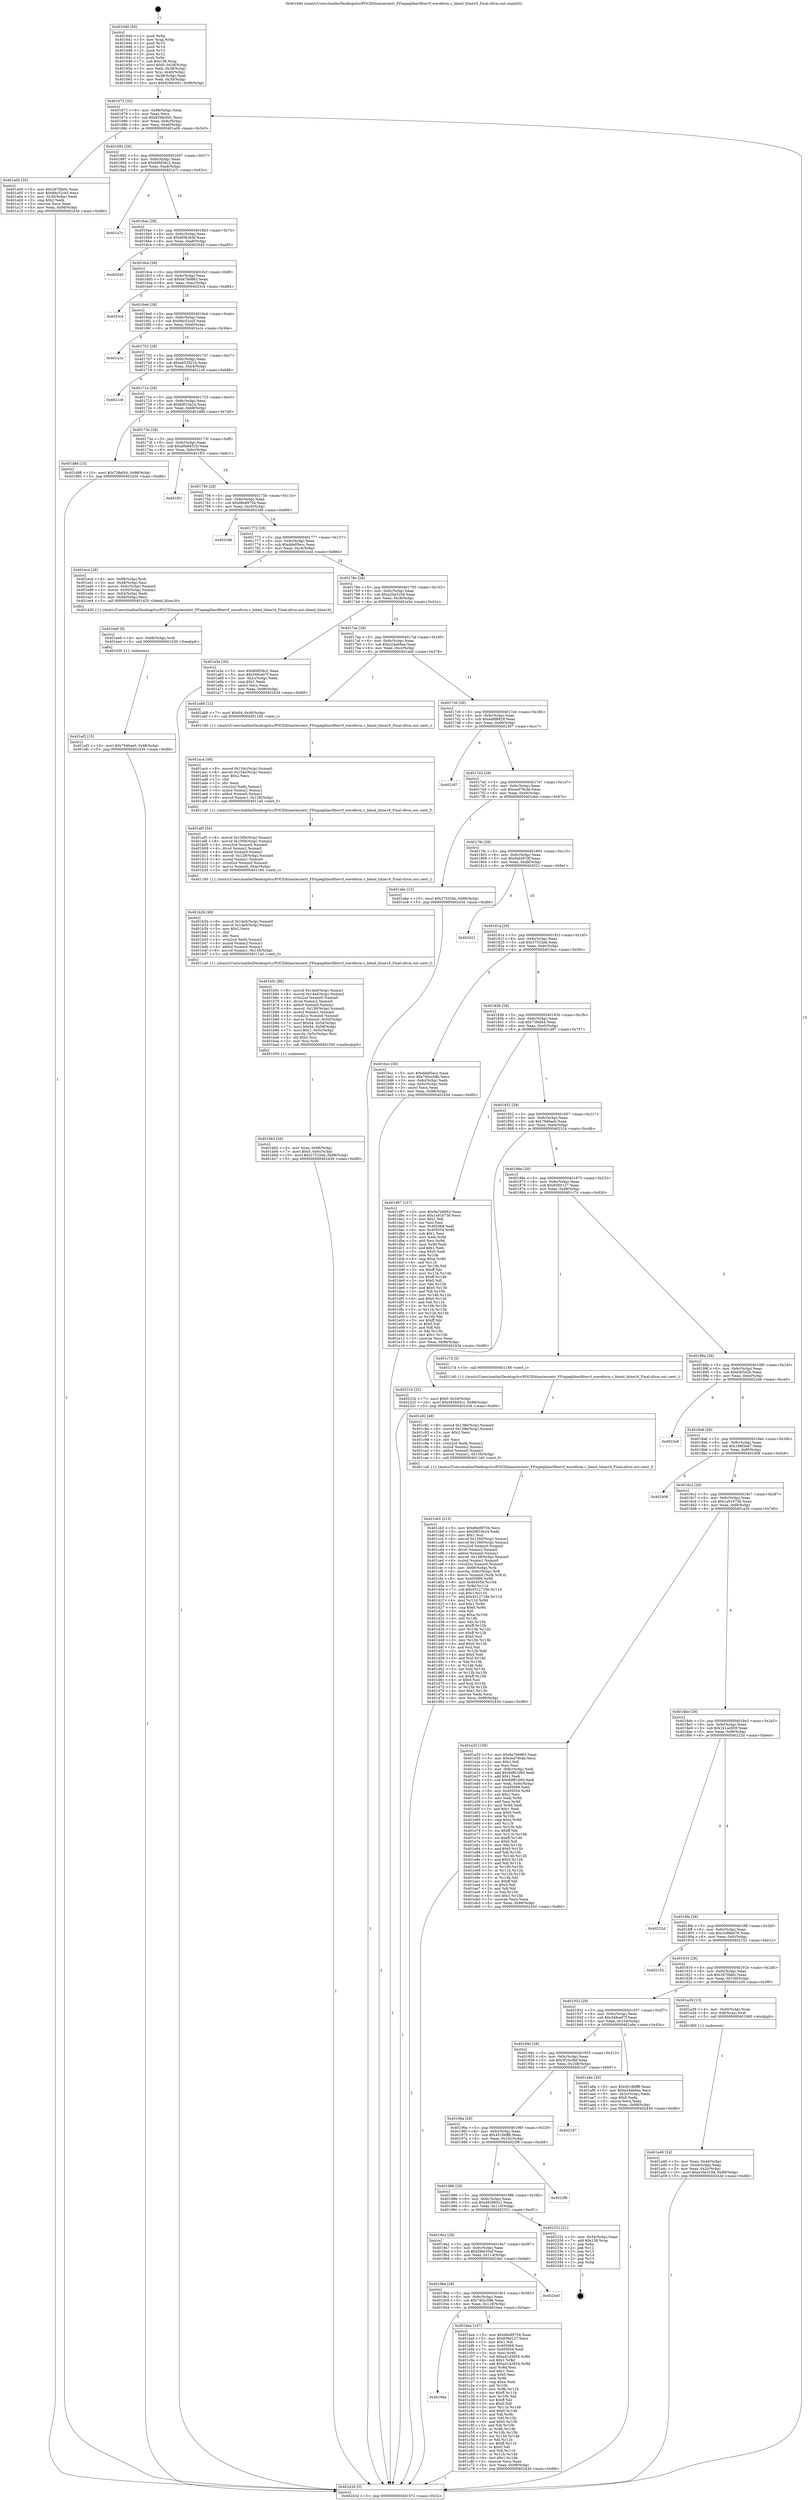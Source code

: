 digraph "0x401640" {
  label = "0x401640 (/mnt/c/Users/mathe/Desktop/tcc/POCII/binaries/extr_FFmpeglibavfiltervf_waveform.c_blend_hline16_Final-ollvm.out::main(0))"
  labelloc = "t"
  node[shape=record]

  Entry [label="",width=0.3,height=0.3,shape=circle,fillcolor=black,style=filled]
  "0x401672" [label="{
     0x401672 [32]\l
     | [instrs]\l
     &nbsp;&nbsp;0x401672 \<+6\>: mov -0x98(%rbp),%eax\l
     &nbsp;&nbsp;0x401678 \<+2\>: mov %eax,%ecx\l
     &nbsp;&nbsp;0x40167a \<+6\>: sub $0x829dc0d1,%ecx\l
     &nbsp;&nbsp;0x401680 \<+6\>: mov %eax,-0x9c(%rbp)\l
     &nbsp;&nbsp;0x401686 \<+6\>: mov %ecx,-0xa0(%rbp)\l
     &nbsp;&nbsp;0x40168c \<+6\>: je 0000000000401a00 \<main+0x3c0\>\l
  }"]
  "0x401a00" [label="{
     0x401a00 [30]\l
     | [instrs]\l
     &nbsp;&nbsp;0x401a00 \<+5\>: mov $0x2670fa0c,%eax\l
     &nbsp;&nbsp;0x401a05 \<+5\>: mov $0x9dc52ce5,%ecx\l
     &nbsp;&nbsp;0x401a0a \<+3\>: mov -0x30(%rbp),%edx\l
     &nbsp;&nbsp;0x401a0d \<+3\>: cmp $0x2,%edx\l
     &nbsp;&nbsp;0x401a10 \<+3\>: cmovne %ecx,%eax\l
     &nbsp;&nbsp;0x401a13 \<+6\>: mov %eax,-0x98(%rbp)\l
     &nbsp;&nbsp;0x401a19 \<+5\>: jmp 000000000040243d \<main+0xdfd\>\l
  }"]
  "0x401692" [label="{
     0x401692 [28]\l
     | [instrs]\l
     &nbsp;&nbsp;0x401692 \<+5\>: jmp 0000000000401697 \<main+0x57\>\l
     &nbsp;&nbsp;0x401697 \<+6\>: mov -0x9c(%rbp),%eax\l
     &nbsp;&nbsp;0x40169d \<+5\>: sub $0x906f26c2,%eax\l
     &nbsp;&nbsp;0x4016a2 \<+6\>: mov %eax,-0xa4(%rbp)\l
     &nbsp;&nbsp;0x4016a8 \<+6\>: je 0000000000401a7c \<main+0x43c\>\l
  }"]
  "0x40243d" [label="{
     0x40243d [5]\l
     | [instrs]\l
     &nbsp;&nbsp;0x40243d \<+5\>: jmp 0000000000401672 \<main+0x32\>\l
  }"]
  "0x401640" [label="{
     0x401640 [50]\l
     | [instrs]\l
     &nbsp;&nbsp;0x401640 \<+1\>: push %rbp\l
     &nbsp;&nbsp;0x401641 \<+3\>: mov %rsp,%rbp\l
     &nbsp;&nbsp;0x401644 \<+2\>: push %r15\l
     &nbsp;&nbsp;0x401646 \<+2\>: push %r14\l
     &nbsp;&nbsp;0x401648 \<+2\>: push %r13\l
     &nbsp;&nbsp;0x40164a \<+2\>: push %r12\l
     &nbsp;&nbsp;0x40164c \<+1\>: push %rbx\l
     &nbsp;&nbsp;0x40164d \<+7\>: sub $0x138,%rsp\l
     &nbsp;&nbsp;0x401654 \<+7\>: movl $0x0,-0x34(%rbp)\l
     &nbsp;&nbsp;0x40165b \<+3\>: mov %edi,-0x38(%rbp)\l
     &nbsp;&nbsp;0x40165e \<+4\>: mov %rsi,-0x40(%rbp)\l
     &nbsp;&nbsp;0x401662 \<+3\>: mov -0x38(%rbp),%edi\l
     &nbsp;&nbsp;0x401665 \<+3\>: mov %edi,-0x30(%rbp)\l
     &nbsp;&nbsp;0x401668 \<+10\>: movl $0x829dc0d1,-0x98(%rbp)\l
  }"]
  Exit [label="",width=0.3,height=0.3,shape=circle,fillcolor=black,style=filled,peripheries=2]
  "0x401a7c" [label="{
     0x401a7c\l
  }", style=dashed]
  "0x4016ae" [label="{
     0x4016ae [28]\l
     | [instrs]\l
     &nbsp;&nbsp;0x4016ae \<+5\>: jmp 00000000004016b3 \<main+0x73\>\l
     &nbsp;&nbsp;0x4016b3 \<+6\>: mov -0x9c(%rbp),%eax\l
     &nbsp;&nbsp;0x4016b9 \<+5\>: sub $0x95fb3b4f,%eax\l
     &nbsp;&nbsp;0x4016be \<+6\>: mov %eax,-0xa8(%rbp)\l
     &nbsp;&nbsp;0x4016c4 \<+6\>: je 0000000000402045 \<main+0xa05\>\l
  }"]
  "0x401ef2" [label="{
     0x401ef2 [15]\l
     | [instrs]\l
     &nbsp;&nbsp;0x401ef2 \<+10\>: movl $0x7946ae0,-0x98(%rbp)\l
     &nbsp;&nbsp;0x401efc \<+5\>: jmp 000000000040243d \<main+0xdfd\>\l
  }"]
  "0x402045" [label="{
     0x402045\l
  }", style=dashed]
  "0x4016ca" [label="{
     0x4016ca [28]\l
     | [instrs]\l
     &nbsp;&nbsp;0x4016ca \<+5\>: jmp 00000000004016cf \<main+0x8f\>\l
     &nbsp;&nbsp;0x4016cf \<+6\>: mov -0x9c(%rbp),%eax\l
     &nbsp;&nbsp;0x4016d5 \<+5\>: sub $0x9a7b6863,%eax\l
     &nbsp;&nbsp;0x4016da \<+6\>: mov %eax,-0xac(%rbp)\l
     &nbsp;&nbsp;0x4016e0 \<+6\>: je 00000000004023c4 \<main+0xd84\>\l
  }"]
  "0x401ee9" [label="{
     0x401ee9 [9]\l
     | [instrs]\l
     &nbsp;&nbsp;0x401ee9 \<+4\>: mov -0x68(%rbp),%rdi\l
     &nbsp;&nbsp;0x401eed \<+5\>: call 0000000000401030 \<free@plt\>\l
     | [calls]\l
     &nbsp;&nbsp;0x401030 \{1\} (unknown)\l
  }"]
  "0x4023c4" [label="{
     0x4023c4\l
  }", style=dashed]
  "0x4016e6" [label="{
     0x4016e6 [28]\l
     | [instrs]\l
     &nbsp;&nbsp;0x4016e6 \<+5\>: jmp 00000000004016eb \<main+0xab\>\l
     &nbsp;&nbsp;0x4016eb \<+6\>: mov -0x9c(%rbp),%eax\l
     &nbsp;&nbsp;0x4016f1 \<+5\>: sub $0x9dc52ce5,%eax\l
     &nbsp;&nbsp;0x4016f6 \<+6\>: mov %eax,-0xb0(%rbp)\l
     &nbsp;&nbsp;0x4016fc \<+6\>: je 0000000000401a1e \<main+0x3de\>\l
  }"]
  "0x401cb3" [label="{
     0x401cb3 [213]\l
     | [instrs]\l
     &nbsp;&nbsp;0x401cb3 \<+5\>: mov $0xd6e89704,%ecx\l
     &nbsp;&nbsp;0x401cb8 \<+5\>: mov $0xb9f10e24,%edx\l
     &nbsp;&nbsp;0x401cbd \<+3\>: mov $0x1,%sil\l
     &nbsp;&nbsp;0x401cc0 \<+8\>: movsd 0x1340(%rip),%xmm1\l
     &nbsp;&nbsp;0x401cc8 \<+8\>: movsd 0x1340(%rip),%xmm2\l
     &nbsp;&nbsp;0x401cd0 \<+4\>: cvtss2sd %xmm0,%xmm0\l
     &nbsp;&nbsp;0x401cd4 \<+4\>: divsd %xmm2,%xmm0\l
     &nbsp;&nbsp;0x401cd8 \<+4\>: addsd %xmm0,%xmm1\l
     &nbsp;&nbsp;0x401cdc \<+8\>: movsd -0x138(%rbp),%xmm0\l
     &nbsp;&nbsp;0x401ce4 \<+4\>: mulsd %xmm1,%xmm0\l
     &nbsp;&nbsp;0x401ce8 \<+4\>: cvtsd2ss %xmm0,%xmm0\l
     &nbsp;&nbsp;0x401cec \<+4\>: mov -0x68(%rbp),%rdi\l
     &nbsp;&nbsp;0x401cf0 \<+4\>: movslq -0x6c(%rbp),%r8\l
     &nbsp;&nbsp;0x401cf4 \<+6\>: movss %xmm0,(%rdi,%r8,4)\l
     &nbsp;&nbsp;0x401cfa \<+8\>: mov 0x405068,%r9d\l
     &nbsp;&nbsp;0x401d02 \<+8\>: mov 0x405054,%r10d\l
     &nbsp;&nbsp;0x401d0a \<+3\>: mov %r9d,%r11d\l
     &nbsp;&nbsp;0x401d0d \<+7\>: sub $0x4312718e,%r11d\l
     &nbsp;&nbsp;0x401d14 \<+4\>: sub $0x1,%r11d\l
     &nbsp;&nbsp;0x401d18 \<+7\>: add $0x4312718e,%r11d\l
     &nbsp;&nbsp;0x401d1f \<+4\>: imul %r11d,%r9d\l
     &nbsp;&nbsp;0x401d23 \<+4\>: and $0x1,%r9d\l
     &nbsp;&nbsp;0x401d27 \<+4\>: cmp $0x0,%r9d\l
     &nbsp;&nbsp;0x401d2b \<+3\>: sete %bl\l
     &nbsp;&nbsp;0x401d2e \<+4\>: cmp $0xa,%r10d\l
     &nbsp;&nbsp;0x401d32 \<+4\>: setl %r14b\l
     &nbsp;&nbsp;0x401d36 \<+3\>: mov %bl,%r15b\l
     &nbsp;&nbsp;0x401d39 \<+4\>: xor $0xff,%r15b\l
     &nbsp;&nbsp;0x401d3d \<+3\>: mov %r14b,%r12b\l
     &nbsp;&nbsp;0x401d40 \<+4\>: xor $0xff,%r12b\l
     &nbsp;&nbsp;0x401d44 \<+4\>: xor $0x0,%sil\l
     &nbsp;&nbsp;0x401d48 \<+3\>: mov %r15b,%r13b\l
     &nbsp;&nbsp;0x401d4b \<+4\>: and $0x0,%r13b\l
     &nbsp;&nbsp;0x401d4f \<+3\>: and %sil,%bl\l
     &nbsp;&nbsp;0x401d52 \<+3\>: mov %r12b,%dil\l
     &nbsp;&nbsp;0x401d55 \<+4\>: and $0x0,%dil\l
     &nbsp;&nbsp;0x401d59 \<+3\>: and %sil,%r14b\l
     &nbsp;&nbsp;0x401d5c \<+3\>: or %bl,%r13b\l
     &nbsp;&nbsp;0x401d5f \<+3\>: or %r14b,%dil\l
     &nbsp;&nbsp;0x401d62 \<+3\>: xor %dil,%r13b\l
     &nbsp;&nbsp;0x401d65 \<+3\>: or %r12b,%r15b\l
     &nbsp;&nbsp;0x401d68 \<+4\>: xor $0xff,%r15b\l
     &nbsp;&nbsp;0x401d6c \<+4\>: or $0x0,%sil\l
     &nbsp;&nbsp;0x401d70 \<+3\>: and %sil,%r15b\l
     &nbsp;&nbsp;0x401d73 \<+3\>: or %r15b,%r13b\l
     &nbsp;&nbsp;0x401d76 \<+4\>: test $0x1,%r13b\l
     &nbsp;&nbsp;0x401d7a \<+3\>: cmovne %edx,%ecx\l
     &nbsp;&nbsp;0x401d7d \<+6\>: mov %ecx,-0x98(%rbp)\l
     &nbsp;&nbsp;0x401d83 \<+5\>: jmp 000000000040243d \<main+0xdfd\>\l
  }"]
  "0x401a1e" [label="{
     0x401a1e\l
  }", style=dashed]
  "0x401702" [label="{
     0x401702 [28]\l
     | [instrs]\l
     &nbsp;&nbsp;0x401702 \<+5\>: jmp 0000000000401707 \<main+0xc7\>\l
     &nbsp;&nbsp;0x401707 \<+6\>: mov -0x9c(%rbp),%eax\l
     &nbsp;&nbsp;0x40170d \<+5\>: sub $0xab52921b,%eax\l
     &nbsp;&nbsp;0x401712 \<+6\>: mov %eax,-0xb4(%rbp)\l
     &nbsp;&nbsp;0x401718 \<+6\>: je 00000000004021c8 \<main+0xb88\>\l
  }"]
  "0x401c82" [label="{
     0x401c82 [49]\l
     | [instrs]\l
     &nbsp;&nbsp;0x401c82 \<+8\>: movsd 0x138e(%rip),%xmm0\l
     &nbsp;&nbsp;0x401c8a \<+8\>: movsd 0x138e(%rip),%xmm1\l
     &nbsp;&nbsp;0x401c92 \<+5\>: mov $0x2,%ecx\l
     &nbsp;&nbsp;0x401c97 \<+1\>: cltd\l
     &nbsp;&nbsp;0x401c98 \<+2\>: idiv %ecx\l
     &nbsp;&nbsp;0x401c9a \<+4\>: cvtsi2sd %edx,%xmm2\l
     &nbsp;&nbsp;0x401c9e \<+4\>: mulsd %xmm2,%xmm1\l
     &nbsp;&nbsp;0x401ca2 \<+4\>: addsd %xmm0,%xmm1\l
     &nbsp;&nbsp;0x401ca6 \<+8\>: movsd %xmm1,-0x138(%rbp)\l
     &nbsp;&nbsp;0x401cae \<+5\>: call 00000000004011a0 \<next_f\>\l
     | [calls]\l
     &nbsp;&nbsp;0x4011a0 \{1\} (/mnt/c/Users/mathe/Desktop/tcc/POCII/binaries/extr_FFmpeglibavfiltervf_waveform.c_blend_hline16_Final-ollvm.out::next_f)\l
  }"]
  "0x4021c8" [label="{
     0x4021c8\l
  }", style=dashed]
  "0x40171e" [label="{
     0x40171e [28]\l
     | [instrs]\l
     &nbsp;&nbsp;0x40171e \<+5\>: jmp 0000000000401723 \<main+0xe3\>\l
     &nbsp;&nbsp;0x401723 \<+6\>: mov -0x9c(%rbp),%eax\l
     &nbsp;&nbsp;0x401729 \<+5\>: sub $0xb9f10e24,%eax\l
     &nbsp;&nbsp;0x40172e \<+6\>: mov %eax,-0xb8(%rbp)\l
     &nbsp;&nbsp;0x401734 \<+6\>: je 0000000000401d88 \<main+0x748\>\l
  }"]
  "0x4019da" [label="{
     0x4019da\l
  }", style=dashed]
  "0x401d88" [label="{
     0x401d88 [15]\l
     | [instrs]\l
     &nbsp;&nbsp;0x401d88 \<+10\>: movl $0x738ef44,-0x98(%rbp)\l
     &nbsp;&nbsp;0x401d92 \<+5\>: jmp 000000000040243d \<main+0xdfd\>\l
  }"]
  "0x40173a" [label="{
     0x40173a [28]\l
     | [instrs]\l
     &nbsp;&nbsp;0x40173a \<+5\>: jmp 000000000040173f \<main+0xff\>\l
     &nbsp;&nbsp;0x40173f \<+6\>: mov -0x9c(%rbp),%eax\l
     &nbsp;&nbsp;0x401745 \<+5\>: sub $0xd0b6451b,%eax\l
     &nbsp;&nbsp;0x40174a \<+6\>: mov %eax,-0xbc(%rbp)\l
     &nbsp;&nbsp;0x401750 \<+6\>: je 0000000000401f01 \<main+0x8c1\>\l
  }"]
  "0x401bea" [label="{
     0x401bea [147]\l
     | [instrs]\l
     &nbsp;&nbsp;0x401bea \<+5\>: mov $0xd6e89704,%eax\l
     &nbsp;&nbsp;0x401bef \<+5\>: mov $0x9360127,%ecx\l
     &nbsp;&nbsp;0x401bf4 \<+2\>: mov $0x1,%dl\l
     &nbsp;&nbsp;0x401bf6 \<+7\>: mov 0x405068,%esi\l
     &nbsp;&nbsp;0x401bfd \<+7\>: mov 0x405054,%edi\l
     &nbsp;&nbsp;0x401c04 \<+3\>: mov %esi,%r8d\l
     &nbsp;&nbsp;0x401c07 \<+7\>: sub $0xa41d3654,%r8d\l
     &nbsp;&nbsp;0x401c0e \<+4\>: sub $0x1,%r8d\l
     &nbsp;&nbsp;0x401c12 \<+7\>: add $0xa41d3654,%r8d\l
     &nbsp;&nbsp;0x401c19 \<+4\>: imul %r8d,%esi\l
     &nbsp;&nbsp;0x401c1d \<+3\>: and $0x1,%esi\l
     &nbsp;&nbsp;0x401c20 \<+3\>: cmp $0x0,%esi\l
     &nbsp;&nbsp;0x401c23 \<+4\>: sete %r9b\l
     &nbsp;&nbsp;0x401c27 \<+3\>: cmp $0xa,%edi\l
     &nbsp;&nbsp;0x401c2a \<+4\>: setl %r10b\l
     &nbsp;&nbsp;0x401c2e \<+3\>: mov %r9b,%r11b\l
     &nbsp;&nbsp;0x401c31 \<+4\>: xor $0xff,%r11b\l
     &nbsp;&nbsp;0x401c35 \<+3\>: mov %r10b,%bl\l
     &nbsp;&nbsp;0x401c38 \<+3\>: xor $0xff,%bl\l
     &nbsp;&nbsp;0x401c3b \<+3\>: xor $0x0,%dl\l
     &nbsp;&nbsp;0x401c3e \<+3\>: mov %r11b,%r14b\l
     &nbsp;&nbsp;0x401c41 \<+4\>: and $0x0,%r14b\l
     &nbsp;&nbsp;0x401c45 \<+3\>: and %dl,%r9b\l
     &nbsp;&nbsp;0x401c48 \<+3\>: mov %bl,%r15b\l
     &nbsp;&nbsp;0x401c4b \<+4\>: and $0x0,%r15b\l
     &nbsp;&nbsp;0x401c4f \<+3\>: and %dl,%r10b\l
     &nbsp;&nbsp;0x401c52 \<+3\>: or %r9b,%r14b\l
     &nbsp;&nbsp;0x401c55 \<+3\>: or %r10b,%r15b\l
     &nbsp;&nbsp;0x401c58 \<+3\>: xor %r15b,%r14b\l
     &nbsp;&nbsp;0x401c5b \<+3\>: or %bl,%r11b\l
     &nbsp;&nbsp;0x401c5e \<+4\>: xor $0xff,%r11b\l
     &nbsp;&nbsp;0x401c62 \<+3\>: or $0x0,%dl\l
     &nbsp;&nbsp;0x401c65 \<+3\>: and %dl,%r11b\l
     &nbsp;&nbsp;0x401c68 \<+3\>: or %r11b,%r14b\l
     &nbsp;&nbsp;0x401c6b \<+4\>: test $0x1,%r14b\l
     &nbsp;&nbsp;0x401c6f \<+3\>: cmovne %ecx,%eax\l
     &nbsp;&nbsp;0x401c72 \<+6\>: mov %eax,-0x98(%rbp)\l
     &nbsp;&nbsp;0x401c78 \<+5\>: jmp 000000000040243d \<main+0xdfd\>\l
  }"]
  "0x401f01" [label="{
     0x401f01\l
  }", style=dashed]
  "0x401756" [label="{
     0x401756 [28]\l
     | [instrs]\l
     &nbsp;&nbsp;0x401756 \<+5\>: jmp 000000000040175b \<main+0x11b\>\l
     &nbsp;&nbsp;0x40175b \<+6\>: mov -0x9c(%rbp),%eax\l
     &nbsp;&nbsp;0x401761 \<+5\>: sub $0xd6e89704,%eax\l
     &nbsp;&nbsp;0x401766 \<+6\>: mov %eax,-0xc0(%rbp)\l
     &nbsp;&nbsp;0x40176c \<+6\>: je 0000000000402346 \<main+0xd06\>\l
  }"]
  "0x4019be" [label="{
     0x4019be [28]\l
     | [instrs]\l
     &nbsp;&nbsp;0x4019be \<+5\>: jmp 00000000004019c3 \<main+0x383\>\l
     &nbsp;&nbsp;0x4019c3 \<+6\>: mov -0x9c(%rbp),%eax\l
     &nbsp;&nbsp;0x4019c9 \<+5\>: sub $0x740cc58b,%eax\l
     &nbsp;&nbsp;0x4019ce \<+6\>: mov %eax,-0x118(%rbp)\l
     &nbsp;&nbsp;0x4019d4 \<+6\>: je 0000000000401bea \<main+0x5aa\>\l
  }"]
  "0x402346" [label="{
     0x402346\l
  }", style=dashed]
  "0x401772" [label="{
     0x401772 [28]\l
     | [instrs]\l
     &nbsp;&nbsp;0x401772 \<+5\>: jmp 0000000000401777 \<main+0x137\>\l
     &nbsp;&nbsp;0x401777 \<+6\>: mov -0x9c(%rbp),%eax\l
     &nbsp;&nbsp;0x40177d \<+5\>: sub $0xdde05ecc,%eax\l
     &nbsp;&nbsp;0x401782 \<+6\>: mov %eax,-0xc4(%rbp)\l
     &nbsp;&nbsp;0x401788 \<+6\>: je 0000000000401ecd \<main+0x88d\>\l
  }"]
  "0x4023e0" [label="{
     0x4023e0\l
  }", style=dashed]
  "0x401ecd" [label="{
     0x401ecd [28]\l
     | [instrs]\l
     &nbsp;&nbsp;0x401ecd \<+4\>: mov -0x68(%rbp),%rdi\l
     &nbsp;&nbsp;0x401ed1 \<+3\>: mov -0x48(%rbp),%esi\l
     &nbsp;&nbsp;0x401ed4 \<+5\>: movss -0x4c(%rbp),%xmm0\l
     &nbsp;&nbsp;0x401ed9 \<+5\>: movss -0x50(%rbp),%xmm1\l
     &nbsp;&nbsp;0x401ede \<+3\>: mov -0x54(%rbp),%edx\l
     &nbsp;&nbsp;0x401ee1 \<+3\>: mov -0x58(%rbp),%ecx\l
     &nbsp;&nbsp;0x401ee4 \<+5\>: call 0000000000401420 \<blend_hline16\>\l
     | [calls]\l
     &nbsp;&nbsp;0x401420 \{1\} (/mnt/c/Users/mathe/Desktop/tcc/POCII/binaries/extr_FFmpeglibavfiltervf_waveform.c_blend_hline16_Final-ollvm.out::blend_hline16)\l
  }"]
  "0x40178e" [label="{
     0x40178e [28]\l
     | [instrs]\l
     &nbsp;&nbsp;0x40178e \<+5\>: jmp 0000000000401793 \<main+0x153\>\l
     &nbsp;&nbsp;0x401793 \<+6\>: mov -0x9c(%rbp),%eax\l
     &nbsp;&nbsp;0x401799 \<+5\>: sub $0xe20a3194,%eax\l
     &nbsp;&nbsp;0x40179e \<+6\>: mov %eax,-0xc8(%rbp)\l
     &nbsp;&nbsp;0x4017a4 \<+6\>: je 0000000000401a5e \<main+0x41e\>\l
  }"]
  "0x4019a2" [label="{
     0x4019a2 [28]\l
     | [instrs]\l
     &nbsp;&nbsp;0x4019a2 \<+5\>: jmp 00000000004019a7 \<main+0x367\>\l
     &nbsp;&nbsp;0x4019a7 \<+6\>: mov -0x9c(%rbp),%eax\l
     &nbsp;&nbsp;0x4019ad \<+5\>: sub $0x59ee35af,%eax\l
     &nbsp;&nbsp;0x4019b2 \<+6\>: mov %eax,-0x114(%rbp)\l
     &nbsp;&nbsp;0x4019b8 \<+6\>: je 00000000004023e0 \<main+0xda0\>\l
  }"]
  "0x401a5e" [label="{
     0x401a5e [30]\l
     | [instrs]\l
     &nbsp;&nbsp;0x401a5e \<+5\>: mov $0x906f26c2,%eax\l
     &nbsp;&nbsp;0x401a63 \<+5\>: mov $0x349ce07f,%ecx\l
     &nbsp;&nbsp;0x401a68 \<+3\>: mov -0x2c(%rbp),%edx\l
     &nbsp;&nbsp;0x401a6b \<+3\>: cmp $0x1,%edx\l
     &nbsp;&nbsp;0x401a6e \<+3\>: cmovl %ecx,%eax\l
     &nbsp;&nbsp;0x401a71 \<+6\>: mov %eax,-0x98(%rbp)\l
     &nbsp;&nbsp;0x401a77 \<+5\>: jmp 000000000040243d \<main+0xdfd\>\l
  }"]
  "0x4017aa" [label="{
     0x4017aa [28]\l
     | [instrs]\l
     &nbsp;&nbsp;0x4017aa \<+5\>: jmp 00000000004017af \<main+0x16f\>\l
     &nbsp;&nbsp;0x4017af \<+6\>: mov -0x9c(%rbp),%eax\l
     &nbsp;&nbsp;0x4017b5 \<+5\>: sub $0xe24ab9aa,%eax\l
     &nbsp;&nbsp;0x4017ba \<+6\>: mov %eax,-0xcc(%rbp)\l
     &nbsp;&nbsp;0x4017c0 \<+6\>: je 0000000000401ab8 \<main+0x478\>\l
  }"]
  "0x402331" [label="{
     0x402331 [21]\l
     | [instrs]\l
     &nbsp;&nbsp;0x402331 \<+3\>: mov -0x34(%rbp),%eax\l
     &nbsp;&nbsp;0x402334 \<+7\>: add $0x138,%rsp\l
     &nbsp;&nbsp;0x40233b \<+1\>: pop %rbx\l
     &nbsp;&nbsp;0x40233c \<+2\>: pop %r12\l
     &nbsp;&nbsp;0x40233e \<+2\>: pop %r13\l
     &nbsp;&nbsp;0x402340 \<+2\>: pop %r14\l
     &nbsp;&nbsp;0x402342 \<+2\>: pop %r15\l
     &nbsp;&nbsp;0x402344 \<+1\>: pop %rbp\l
     &nbsp;&nbsp;0x402345 \<+1\>: ret\l
  }"]
  "0x401ab8" [label="{
     0x401ab8 [12]\l
     | [instrs]\l
     &nbsp;&nbsp;0x401ab8 \<+7\>: movl $0x64,-0x48(%rbp)\l
     &nbsp;&nbsp;0x401abf \<+5\>: call 0000000000401160 \<next_i\>\l
     | [calls]\l
     &nbsp;&nbsp;0x401160 \{1\} (/mnt/c/Users/mathe/Desktop/tcc/POCII/binaries/extr_FFmpeglibavfiltervf_waveform.c_blend_hline16_Final-ollvm.out::next_i)\l
  }"]
  "0x4017c6" [label="{
     0x4017c6 [28]\l
     | [instrs]\l
     &nbsp;&nbsp;0x4017c6 \<+5\>: jmp 00000000004017cb \<main+0x18b\>\l
     &nbsp;&nbsp;0x4017cb \<+6\>: mov -0x9c(%rbp),%eax\l
     &nbsp;&nbsp;0x4017d1 \<+5\>: sub $0xea9f8929,%eax\l
     &nbsp;&nbsp;0x4017d6 \<+6\>: mov %eax,-0xd0(%rbp)\l
     &nbsp;&nbsp;0x4017dc \<+6\>: je 0000000000402307 \<main+0xcc7\>\l
  }"]
  "0x401986" [label="{
     0x401986 [28]\l
     | [instrs]\l
     &nbsp;&nbsp;0x401986 \<+5\>: jmp 000000000040198b \<main+0x34b\>\l
     &nbsp;&nbsp;0x40198b \<+6\>: mov -0x9c(%rbp),%eax\l
     &nbsp;&nbsp;0x401991 \<+5\>: sub $0x492665c1,%eax\l
     &nbsp;&nbsp;0x401996 \<+6\>: mov %eax,-0x110(%rbp)\l
     &nbsp;&nbsp;0x40199c \<+6\>: je 0000000000402331 \<main+0xcf1\>\l
  }"]
  "0x402307" [label="{
     0x402307\l
  }", style=dashed]
  "0x4017e2" [label="{
     0x4017e2 [28]\l
     | [instrs]\l
     &nbsp;&nbsp;0x4017e2 \<+5\>: jmp 00000000004017e7 \<main+0x1a7\>\l
     &nbsp;&nbsp;0x4017e7 \<+6\>: mov -0x9c(%rbp),%eax\l
     &nbsp;&nbsp;0x4017ed \<+5\>: sub $0xeed78cde,%eax\l
     &nbsp;&nbsp;0x4017f2 \<+6\>: mov %eax,-0xd4(%rbp)\l
     &nbsp;&nbsp;0x4017f8 \<+6\>: je 0000000000401ebe \<main+0x87e\>\l
  }"]
  "0x4022f8" [label="{
     0x4022f8\l
  }", style=dashed]
  "0x401ebe" [label="{
     0x401ebe [15]\l
     | [instrs]\l
     &nbsp;&nbsp;0x401ebe \<+10\>: movl $0x37532eb,-0x98(%rbp)\l
     &nbsp;&nbsp;0x401ec8 \<+5\>: jmp 000000000040243d \<main+0xdfd\>\l
  }"]
  "0x4017fe" [label="{
     0x4017fe [28]\l
     | [instrs]\l
     &nbsp;&nbsp;0x4017fe \<+5\>: jmp 0000000000401803 \<main+0x1c3\>\l
     &nbsp;&nbsp;0x401803 \<+6\>: mov -0x9c(%rbp),%eax\l
     &nbsp;&nbsp;0x401809 \<+5\>: sub $0xf4d497df,%eax\l
     &nbsp;&nbsp;0x40180e \<+6\>: mov %eax,-0xd8(%rbp)\l
     &nbsp;&nbsp;0x401814 \<+6\>: je 0000000000402021 \<main+0x9e1\>\l
  }"]
  "0x40196a" [label="{
     0x40196a [28]\l
     | [instrs]\l
     &nbsp;&nbsp;0x40196a \<+5\>: jmp 000000000040196f \<main+0x32f\>\l
     &nbsp;&nbsp;0x40196f \<+6\>: mov -0x9c(%rbp),%eax\l
     &nbsp;&nbsp;0x401975 \<+5\>: sub $0x4516bff8,%eax\l
     &nbsp;&nbsp;0x40197a \<+6\>: mov %eax,-0x10c(%rbp)\l
     &nbsp;&nbsp;0x401980 \<+6\>: je 00000000004022f8 \<main+0xcb8\>\l
  }"]
  "0x402021" [label="{
     0x402021\l
  }", style=dashed]
  "0x40181a" [label="{
     0x40181a [28]\l
     | [instrs]\l
     &nbsp;&nbsp;0x40181a \<+5\>: jmp 000000000040181f \<main+0x1df\>\l
     &nbsp;&nbsp;0x40181f \<+6\>: mov -0x9c(%rbp),%eax\l
     &nbsp;&nbsp;0x401825 \<+5\>: sub $0x37532eb,%eax\l
     &nbsp;&nbsp;0x40182a \<+6\>: mov %eax,-0xdc(%rbp)\l
     &nbsp;&nbsp;0x401830 \<+6\>: je 0000000000401bcc \<main+0x58c\>\l
  }"]
  "0x4021d7" [label="{
     0x4021d7\l
  }", style=dashed]
  "0x401bcc" [label="{
     0x401bcc [30]\l
     | [instrs]\l
     &nbsp;&nbsp;0x401bcc \<+5\>: mov $0xdde05ecc,%eax\l
     &nbsp;&nbsp;0x401bd1 \<+5\>: mov $0x740cc58b,%ecx\l
     &nbsp;&nbsp;0x401bd6 \<+3\>: mov -0x6c(%rbp),%edx\l
     &nbsp;&nbsp;0x401bd9 \<+3\>: cmp -0x5c(%rbp),%edx\l
     &nbsp;&nbsp;0x401bdc \<+3\>: cmovl %ecx,%eax\l
     &nbsp;&nbsp;0x401bdf \<+6\>: mov %eax,-0x98(%rbp)\l
     &nbsp;&nbsp;0x401be5 \<+5\>: jmp 000000000040243d \<main+0xdfd\>\l
  }"]
  "0x401836" [label="{
     0x401836 [28]\l
     | [instrs]\l
     &nbsp;&nbsp;0x401836 \<+5\>: jmp 000000000040183b \<main+0x1fb\>\l
     &nbsp;&nbsp;0x40183b \<+6\>: mov -0x9c(%rbp),%eax\l
     &nbsp;&nbsp;0x401841 \<+5\>: sub $0x738ef44,%eax\l
     &nbsp;&nbsp;0x401846 \<+6\>: mov %eax,-0xe0(%rbp)\l
     &nbsp;&nbsp;0x40184c \<+6\>: je 0000000000401d97 \<main+0x757\>\l
  }"]
  "0x401bb2" [label="{
     0x401bb2 [26]\l
     | [instrs]\l
     &nbsp;&nbsp;0x401bb2 \<+4\>: mov %rax,-0x68(%rbp)\l
     &nbsp;&nbsp;0x401bb6 \<+7\>: movl $0x0,-0x6c(%rbp)\l
     &nbsp;&nbsp;0x401bbd \<+10\>: movl $0x37532eb,-0x98(%rbp)\l
     &nbsp;&nbsp;0x401bc7 \<+5\>: jmp 000000000040243d \<main+0xdfd\>\l
  }"]
  "0x401d97" [label="{
     0x401d97 [137]\l
     | [instrs]\l
     &nbsp;&nbsp;0x401d97 \<+5\>: mov $0x9a7b6863,%eax\l
     &nbsp;&nbsp;0x401d9c \<+5\>: mov $0x1a916736,%ecx\l
     &nbsp;&nbsp;0x401da1 \<+2\>: mov $0x1,%dl\l
     &nbsp;&nbsp;0x401da3 \<+2\>: xor %esi,%esi\l
     &nbsp;&nbsp;0x401da5 \<+7\>: mov 0x405068,%edi\l
     &nbsp;&nbsp;0x401dac \<+8\>: mov 0x405054,%r8d\l
     &nbsp;&nbsp;0x401db4 \<+3\>: sub $0x1,%esi\l
     &nbsp;&nbsp;0x401db7 \<+3\>: mov %edi,%r9d\l
     &nbsp;&nbsp;0x401dba \<+3\>: add %esi,%r9d\l
     &nbsp;&nbsp;0x401dbd \<+4\>: imul %r9d,%edi\l
     &nbsp;&nbsp;0x401dc1 \<+3\>: and $0x1,%edi\l
     &nbsp;&nbsp;0x401dc4 \<+3\>: cmp $0x0,%edi\l
     &nbsp;&nbsp;0x401dc7 \<+4\>: sete %r10b\l
     &nbsp;&nbsp;0x401dcb \<+4\>: cmp $0xa,%r8d\l
     &nbsp;&nbsp;0x401dcf \<+4\>: setl %r11b\l
     &nbsp;&nbsp;0x401dd3 \<+3\>: mov %r10b,%bl\l
     &nbsp;&nbsp;0x401dd6 \<+3\>: xor $0xff,%bl\l
     &nbsp;&nbsp;0x401dd9 \<+3\>: mov %r11b,%r14b\l
     &nbsp;&nbsp;0x401ddc \<+4\>: xor $0xff,%r14b\l
     &nbsp;&nbsp;0x401de0 \<+3\>: xor $0x0,%dl\l
     &nbsp;&nbsp;0x401de3 \<+3\>: mov %bl,%r15b\l
     &nbsp;&nbsp;0x401de6 \<+4\>: and $0x0,%r15b\l
     &nbsp;&nbsp;0x401dea \<+3\>: and %dl,%r10b\l
     &nbsp;&nbsp;0x401ded \<+3\>: mov %r14b,%r12b\l
     &nbsp;&nbsp;0x401df0 \<+4\>: and $0x0,%r12b\l
     &nbsp;&nbsp;0x401df4 \<+3\>: and %dl,%r11b\l
     &nbsp;&nbsp;0x401df7 \<+3\>: or %r10b,%r15b\l
     &nbsp;&nbsp;0x401dfa \<+3\>: or %r11b,%r12b\l
     &nbsp;&nbsp;0x401dfd \<+3\>: xor %r12b,%r15b\l
     &nbsp;&nbsp;0x401e00 \<+3\>: or %r14b,%bl\l
     &nbsp;&nbsp;0x401e03 \<+3\>: xor $0xff,%bl\l
     &nbsp;&nbsp;0x401e06 \<+3\>: or $0x0,%dl\l
     &nbsp;&nbsp;0x401e09 \<+2\>: and %dl,%bl\l
     &nbsp;&nbsp;0x401e0b \<+3\>: or %bl,%r15b\l
     &nbsp;&nbsp;0x401e0e \<+4\>: test $0x1,%r15b\l
     &nbsp;&nbsp;0x401e12 \<+3\>: cmovne %ecx,%eax\l
     &nbsp;&nbsp;0x401e15 \<+6\>: mov %eax,-0x98(%rbp)\l
     &nbsp;&nbsp;0x401e1b \<+5\>: jmp 000000000040243d \<main+0xdfd\>\l
  }"]
  "0x401852" [label="{
     0x401852 [28]\l
     | [instrs]\l
     &nbsp;&nbsp;0x401852 \<+5\>: jmp 0000000000401857 \<main+0x217\>\l
     &nbsp;&nbsp;0x401857 \<+6\>: mov -0x9c(%rbp),%eax\l
     &nbsp;&nbsp;0x40185d \<+5\>: sub $0x7946ae0,%eax\l
     &nbsp;&nbsp;0x401862 \<+6\>: mov %eax,-0xe4(%rbp)\l
     &nbsp;&nbsp;0x401868 \<+6\>: je 000000000040231b \<main+0xcdb\>\l
  }"]
  "0x401b5c" [label="{
     0x401b5c [86]\l
     | [instrs]\l
     &nbsp;&nbsp;0x401b5c \<+8\>: movsd 0x14a4(%rip),%xmm1\l
     &nbsp;&nbsp;0x401b64 \<+8\>: movsd 0x14a4(%rip),%xmm2\l
     &nbsp;&nbsp;0x401b6c \<+4\>: cvtss2sd %xmm0,%xmm0\l
     &nbsp;&nbsp;0x401b70 \<+4\>: divsd %xmm2,%xmm0\l
     &nbsp;&nbsp;0x401b74 \<+4\>: addsd %xmm0,%xmm1\l
     &nbsp;&nbsp;0x401b78 \<+8\>: movsd -0x130(%rbp),%xmm0\l
     &nbsp;&nbsp;0x401b80 \<+4\>: mulsd %xmm1,%xmm0\l
     &nbsp;&nbsp;0x401b84 \<+4\>: cvtsd2ss %xmm0,%xmm0\l
     &nbsp;&nbsp;0x401b88 \<+5\>: movss %xmm0,-0x50(%rbp)\l
     &nbsp;&nbsp;0x401b8d \<+7\>: movl $0x64,-0x54(%rbp)\l
     &nbsp;&nbsp;0x401b94 \<+7\>: movl $0x64,-0x58(%rbp)\l
     &nbsp;&nbsp;0x401b9b \<+7\>: movl $0x1,-0x5c(%rbp)\l
     &nbsp;&nbsp;0x401ba2 \<+4\>: movslq -0x5c(%rbp),%rsi\l
     &nbsp;&nbsp;0x401ba6 \<+4\>: shl $0x2,%rsi\l
     &nbsp;&nbsp;0x401baa \<+3\>: mov %rsi,%rdi\l
     &nbsp;&nbsp;0x401bad \<+5\>: call 0000000000401050 \<malloc@plt\>\l
     | [calls]\l
     &nbsp;&nbsp;0x401050 \{1\} (unknown)\l
  }"]
  "0x40231b" [label="{
     0x40231b [22]\l
     | [instrs]\l
     &nbsp;&nbsp;0x40231b \<+7\>: movl $0x0,-0x34(%rbp)\l
     &nbsp;&nbsp;0x402322 \<+10\>: movl $0x492665c1,-0x98(%rbp)\l
     &nbsp;&nbsp;0x40232c \<+5\>: jmp 000000000040243d \<main+0xdfd\>\l
  }"]
  "0x40186e" [label="{
     0x40186e [28]\l
     | [instrs]\l
     &nbsp;&nbsp;0x40186e \<+5\>: jmp 0000000000401873 \<main+0x233\>\l
     &nbsp;&nbsp;0x401873 \<+6\>: mov -0x9c(%rbp),%eax\l
     &nbsp;&nbsp;0x401879 \<+5\>: sub $0x9360127,%eax\l
     &nbsp;&nbsp;0x40187e \<+6\>: mov %eax,-0xe8(%rbp)\l
     &nbsp;&nbsp;0x401884 \<+6\>: je 0000000000401c7d \<main+0x63d\>\l
  }"]
  "0x401b2b" [label="{
     0x401b2b [49]\l
     | [instrs]\l
     &nbsp;&nbsp;0x401b2b \<+8\>: movsd 0x14e5(%rip),%xmm0\l
     &nbsp;&nbsp;0x401b33 \<+8\>: movsd 0x14e5(%rip),%xmm1\l
     &nbsp;&nbsp;0x401b3b \<+5\>: mov $0x2,%ecx\l
     &nbsp;&nbsp;0x401b40 \<+1\>: cltd\l
     &nbsp;&nbsp;0x401b41 \<+2\>: idiv %ecx\l
     &nbsp;&nbsp;0x401b43 \<+4\>: cvtsi2sd %edx,%xmm2\l
     &nbsp;&nbsp;0x401b47 \<+4\>: mulsd %xmm2,%xmm1\l
     &nbsp;&nbsp;0x401b4b \<+4\>: addsd %xmm0,%xmm1\l
     &nbsp;&nbsp;0x401b4f \<+8\>: movsd %xmm1,-0x130(%rbp)\l
     &nbsp;&nbsp;0x401b57 \<+5\>: call 00000000004011a0 \<next_f\>\l
     | [calls]\l
     &nbsp;&nbsp;0x4011a0 \{1\} (/mnt/c/Users/mathe/Desktop/tcc/POCII/binaries/extr_FFmpeglibavfiltervf_waveform.c_blend_hline16_Final-ollvm.out::next_f)\l
  }"]
  "0x401c7d" [label="{
     0x401c7d [5]\l
     | [instrs]\l
     &nbsp;&nbsp;0x401c7d \<+5\>: call 0000000000401160 \<next_i\>\l
     | [calls]\l
     &nbsp;&nbsp;0x401160 \{1\} (/mnt/c/Users/mathe/Desktop/tcc/POCII/binaries/extr_FFmpeglibavfiltervf_waveform.c_blend_hline16_Final-ollvm.out::next_i)\l
  }"]
  "0x40188a" [label="{
     0x40188a [28]\l
     | [instrs]\l
     &nbsp;&nbsp;0x40188a \<+5\>: jmp 000000000040188f \<main+0x24f\>\l
     &nbsp;&nbsp;0x40188f \<+6\>: mov -0x9c(%rbp),%eax\l
     &nbsp;&nbsp;0x401895 \<+5\>: sub $0xb4f3d2b,%eax\l
     &nbsp;&nbsp;0x40189a \<+6\>: mov %eax,-0xec(%rbp)\l
     &nbsp;&nbsp;0x4018a0 \<+6\>: je 00000000004022e9 \<main+0xca9\>\l
  }"]
  "0x401af5" [label="{
     0x401af5 [54]\l
     | [instrs]\l
     &nbsp;&nbsp;0x401af5 \<+8\>: movsd 0x150b(%rip),%xmm1\l
     &nbsp;&nbsp;0x401afd \<+8\>: movsd 0x150b(%rip),%xmm2\l
     &nbsp;&nbsp;0x401b05 \<+4\>: cvtss2sd %xmm0,%xmm0\l
     &nbsp;&nbsp;0x401b09 \<+4\>: divsd %xmm2,%xmm0\l
     &nbsp;&nbsp;0x401b0d \<+4\>: addsd %xmm0,%xmm1\l
     &nbsp;&nbsp;0x401b11 \<+8\>: movsd -0x128(%rbp),%xmm0\l
     &nbsp;&nbsp;0x401b19 \<+4\>: mulsd %xmm1,%xmm0\l
     &nbsp;&nbsp;0x401b1d \<+4\>: cvtsd2ss %xmm0,%xmm0\l
     &nbsp;&nbsp;0x401b21 \<+5\>: movss %xmm0,-0x4c(%rbp)\l
     &nbsp;&nbsp;0x401b26 \<+5\>: call 0000000000401160 \<next_i\>\l
     | [calls]\l
     &nbsp;&nbsp;0x401160 \{1\} (/mnt/c/Users/mathe/Desktop/tcc/POCII/binaries/extr_FFmpeglibavfiltervf_waveform.c_blend_hline16_Final-ollvm.out::next_i)\l
  }"]
  "0x4022e9" [label="{
     0x4022e9\l
  }", style=dashed]
  "0x4018a6" [label="{
     0x4018a6 [28]\l
     | [instrs]\l
     &nbsp;&nbsp;0x4018a6 \<+5\>: jmp 00000000004018ab \<main+0x26b\>\l
     &nbsp;&nbsp;0x4018ab \<+6\>: mov -0x9c(%rbp),%eax\l
     &nbsp;&nbsp;0x4018b1 \<+5\>: sub $0x188f3a67,%eax\l
     &nbsp;&nbsp;0x4018b6 \<+6\>: mov %eax,-0xf0(%rbp)\l
     &nbsp;&nbsp;0x4018bc \<+6\>: je 0000000000402408 \<main+0xdc8\>\l
  }"]
  "0x401ac4" [label="{
     0x401ac4 [49]\l
     | [instrs]\l
     &nbsp;&nbsp;0x401ac4 \<+8\>: movsd 0x154c(%rip),%xmm0\l
     &nbsp;&nbsp;0x401acc \<+8\>: movsd 0x154c(%rip),%xmm1\l
     &nbsp;&nbsp;0x401ad4 \<+5\>: mov $0x2,%ecx\l
     &nbsp;&nbsp;0x401ad9 \<+1\>: cltd\l
     &nbsp;&nbsp;0x401ada \<+2\>: idiv %ecx\l
     &nbsp;&nbsp;0x401adc \<+4\>: cvtsi2sd %edx,%xmm2\l
     &nbsp;&nbsp;0x401ae0 \<+4\>: mulsd %xmm2,%xmm1\l
     &nbsp;&nbsp;0x401ae4 \<+4\>: addsd %xmm0,%xmm1\l
     &nbsp;&nbsp;0x401ae8 \<+8\>: movsd %xmm1,-0x128(%rbp)\l
     &nbsp;&nbsp;0x401af0 \<+5\>: call 00000000004011a0 \<next_f\>\l
     | [calls]\l
     &nbsp;&nbsp;0x4011a0 \{1\} (/mnt/c/Users/mathe/Desktop/tcc/POCII/binaries/extr_FFmpeglibavfiltervf_waveform.c_blend_hline16_Final-ollvm.out::next_f)\l
  }"]
  "0x402408" [label="{
     0x402408\l
  }", style=dashed]
  "0x4018c2" [label="{
     0x4018c2 [28]\l
     | [instrs]\l
     &nbsp;&nbsp;0x4018c2 \<+5\>: jmp 00000000004018c7 \<main+0x287\>\l
     &nbsp;&nbsp;0x4018c7 \<+6\>: mov -0x9c(%rbp),%eax\l
     &nbsp;&nbsp;0x4018cd \<+5\>: sub $0x1a916736,%eax\l
     &nbsp;&nbsp;0x4018d2 \<+6\>: mov %eax,-0xf4(%rbp)\l
     &nbsp;&nbsp;0x4018d8 \<+6\>: je 0000000000401e20 \<main+0x7e0\>\l
  }"]
  "0x40194e" [label="{
     0x40194e [28]\l
     | [instrs]\l
     &nbsp;&nbsp;0x40194e \<+5\>: jmp 0000000000401953 \<main+0x313\>\l
     &nbsp;&nbsp;0x401953 \<+6\>: mov -0x9c(%rbp),%eax\l
     &nbsp;&nbsp;0x401959 \<+5\>: sub $0x3f10cdbf,%eax\l
     &nbsp;&nbsp;0x40195e \<+6\>: mov %eax,-0x108(%rbp)\l
     &nbsp;&nbsp;0x401964 \<+6\>: je 00000000004021d7 \<main+0xb97\>\l
  }"]
  "0x401e20" [label="{
     0x401e20 [158]\l
     | [instrs]\l
     &nbsp;&nbsp;0x401e20 \<+5\>: mov $0x9a7b6863,%eax\l
     &nbsp;&nbsp;0x401e25 \<+5\>: mov $0xeed78cde,%ecx\l
     &nbsp;&nbsp;0x401e2a \<+2\>: mov $0x1,%dl\l
     &nbsp;&nbsp;0x401e2c \<+2\>: xor %esi,%esi\l
     &nbsp;&nbsp;0x401e2e \<+3\>: mov -0x6c(%rbp),%edi\l
     &nbsp;&nbsp;0x401e31 \<+6\>: add $0x9df81d60,%edi\l
     &nbsp;&nbsp;0x401e37 \<+3\>: add $0x1,%edi\l
     &nbsp;&nbsp;0x401e3a \<+6\>: sub $0x9df81d60,%edi\l
     &nbsp;&nbsp;0x401e40 \<+3\>: mov %edi,-0x6c(%rbp)\l
     &nbsp;&nbsp;0x401e43 \<+7\>: mov 0x405068,%edi\l
     &nbsp;&nbsp;0x401e4a \<+8\>: mov 0x405054,%r8d\l
     &nbsp;&nbsp;0x401e52 \<+3\>: sub $0x1,%esi\l
     &nbsp;&nbsp;0x401e55 \<+3\>: mov %edi,%r9d\l
     &nbsp;&nbsp;0x401e58 \<+3\>: add %esi,%r9d\l
     &nbsp;&nbsp;0x401e5b \<+4\>: imul %r9d,%edi\l
     &nbsp;&nbsp;0x401e5f \<+3\>: and $0x1,%edi\l
     &nbsp;&nbsp;0x401e62 \<+3\>: cmp $0x0,%edi\l
     &nbsp;&nbsp;0x401e65 \<+4\>: sete %r10b\l
     &nbsp;&nbsp;0x401e69 \<+4\>: cmp $0xa,%r8d\l
     &nbsp;&nbsp;0x401e6d \<+4\>: setl %r11b\l
     &nbsp;&nbsp;0x401e71 \<+3\>: mov %r10b,%bl\l
     &nbsp;&nbsp;0x401e74 \<+3\>: xor $0xff,%bl\l
     &nbsp;&nbsp;0x401e77 \<+3\>: mov %r11b,%r14b\l
     &nbsp;&nbsp;0x401e7a \<+4\>: xor $0xff,%r14b\l
     &nbsp;&nbsp;0x401e7e \<+3\>: xor $0x0,%dl\l
     &nbsp;&nbsp;0x401e81 \<+3\>: mov %bl,%r15b\l
     &nbsp;&nbsp;0x401e84 \<+4\>: and $0x0,%r15b\l
     &nbsp;&nbsp;0x401e88 \<+3\>: and %dl,%r10b\l
     &nbsp;&nbsp;0x401e8b \<+3\>: mov %r14b,%r12b\l
     &nbsp;&nbsp;0x401e8e \<+4\>: and $0x0,%r12b\l
     &nbsp;&nbsp;0x401e92 \<+3\>: and %dl,%r11b\l
     &nbsp;&nbsp;0x401e95 \<+3\>: or %r10b,%r15b\l
     &nbsp;&nbsp;0x401e98 \<+3\>: or %r11b,%r12b\l
     &nbsp;&nbsp;0x401e9b \<+3\>: xor %r12b,%r15b\l
     &nbsp;&nbsp;0x401e9e \<+3\>: or %r14b,%bl\l
     &nbsp;&nbsp;0x401ea1 \<+3\>: xor $0xff,%bl\l
     &nbsp;&nbsp;0x401ea4 \<+3\>: or $0x0,%dl\l
     &nbsp;&nbsp;0x401ea7 \<+2\>: and %dl,%bl\l
     &nbsp;&nbsp;0x401ea9 \<+3\>: or %bl,%r15b\l
     &nbsp;&nbsp;0x401eac \<+4\>: test $0x1,%r15b\l
     &nbsp;&nbsp;0x401eb0 \<+3\>: cmovne %ecx,%eax\l
     &nbsp;&nbsp;0x401eb3 \<+6\>: mov %eax,-0x98(%rbp)\l
     &nbsp;&nbsp;0x401eb9 \<+5\>: jmp 000000000040243d \<main+0xdfd\>\l
  }"]
  "0x4018de" [label="{
     0x4018de [28]\l
     | [instrs]\l
     &nbsp;&nbsp;0x4018de \<+5\>: jmp 00000000004018e3 \<main+0x2a3\>\l
     &nbsp;&nbsp;0x4018e3 \<+6\>: mov -0x9c(%rbp),%eax\l
     &nbsp;&nbsp;0x4018e9 \<+5\>: sub $0x1b1ac659,%eax\l
     &nbsp;&nbsp;0x4018ee \<+6\>: mov %eax,-0xf8(%rbp)\l
     &nbsp;&nbsp;0x4018f4 \<+6\>: je 000000000040222d \<main+0xbed\>\l
  }"]
  "0x401a9a" [label="{
     0x401a9a [30]\l
     | [instrs]\l
     &nbsp;&nbsp;0x401a9a \<+5\>: mov $0x4516bff8,%eax\l
     &nbsp;&nbsp;0x401a9f \<+5\>: mov $0xe24ab9aa,%ecx\l
     &nbsp;&nbsp;0x401aa4 \<+3\>: mov -0x2c(%rbp),%edx\l
     &nbsp;&nbsp;0x401aa7 \<+3\>: cmp $0x0,%edx\l
     &nbsp;&nbsp;0x401aaa \<+3\>: cmove %ecx,%eax\l
     &nbsp;&nbsp;0x401aad \<+6\>: mov %eax,-0x98(%rbp)\l
     &nbsp;&nbsp;0x401ab3 \<+5\>: jmp 000000000040243d \<main+0xdfd\>\l
  }"]
  "0x40222d" [label="{
     0x40222d\l
  }", style=dashed]
  "0x4018fa" [label="{
     0x4018fa [28]\l
     | [instrs]\l
     &nbsp;&nbsp;0x4018fa \<+5\>: jmp 00000000004018ff \<main+0x2bf\>\l
     &nbsp;&nbsp;0x4018ff \<+6\>: mov -0x9c(%rbp),%eax\l
     &nbsp;&nbsp;0x401905 \<+5\>: sub $0x1b96bd78,%eax\l
     &nbsp;&nbsp;0x40190a \<+6\>: mov %eax,-0xfc(%rbp)\l
     &nbsp;&nbsp;0x401910 \<+6\>: je 0000000000402152 \<main+0xb12\>\l
  }"]
  "0x401a46" [label="{
     0x401a46 [24]\l
     | [instrs]\l
     &nbsp;&nbsp;0x401a46 \<+3\>: mov %eax,-0x44(%rbp)\l
     &nbsp;&nbsp;0x401a49 \<+3\>: mov -0x44(%rbp),%eax\l
     &nbsp;&nbsp;0x401a4c \<+3\>: mov %eax,-0x2c(%rbp)\l
     &nbsp;&nbsp;0x401a4f \<+10\>: movl $0xe20a3194,-0x98(%rbp)\l
     &nbsp;&nbsp;0x401a59 \<+5\>: jmp 000000000040243d \<main+0xdfd\>\l
  }"]
  "0x402152" [label="{
     0x402152\l
  }", style=dashed]
  "0x401916" [label="{
     0x401916 [28]\l
     | [instrs]\l
     &nbsp;&nbsp;0x401916 \<+5\>: jmp 000000000040191b \<main+0x2db\>\l
     &nbsp;&nbsp;0x40191b \<+6\>: mov -0x9c(%rbp),%eax\l
     &nbsp;&nbsp;0x401921 \<+5\>: sub $0x2670fa0c,%eax\l
     &nbsp;&nbsp;0x401926 \<+6\>: mov %eax,-0x100(%rbp)\l
     &nbsp;&nbsp;0x40192c \<+6\>: je 0000000000401a39 \<main+0x3f9\>\l
  }"]
  "0x401932" [label="{
     0x401932 [28]\l
     | [instrs]\l
     &nbsp;&nbsp;0x401932 \<+5\>: jmp 0000000000401937 \<main+0x2f7\>\l
     &nbsp;&nbsp;0x401937 \<+6\>: mov -0x9c(%rbp),%eax\l
     &nbsp;&nbsp;0x40193d \<+5\>: sub $0x349ce07f,%eax\l
     &nbsp;&nbsp;0x401942 \<+6\>: mov %eax,-0x104(%rbp)\l
     &nbsp;&nbsp;0x401948 \<+6\>: je 0000000000401a9a \<main+0x45a\>\l
  }"]
  "0x401a39" [label="{
     0x401a39 [13]\l
     | [instrs]\l
     &nbsp;&nbsp;0x401a39 \<+4\>: mov -0x40(%rbp),%rax\l
     &nbsp;&nbsp;0x401a3d \<+4\>: mov 0x8(%rax),%rdi\l
     &nbsp;&nbsp;0x401a41 \<+5\>: call 0000000000401060 \<atoi@plt\>\l
     | [calls]\l
     &nbsp;&nbsp;0x401060 \{1\} (unknown)\l
  }"]
  Entry -> "0x401640" [label=" 1"]
  "0x401672" -> "0x401a00" [label=" 1"]
  "0x401672" -> "0x401692" [label=" 15"]
  "0x401a00" -> "0x40243d" [label=" 1"]
  "0x401640" -> "0x401672" [label=" 1"]
  "0x40243d" -> "0x401672" [label=" 15"]
  "0x402331" -> Exit [label=" 1"]
  "0x401692" -> "0x401a7c" [label=" 0"]
  "0x401692" -> "0x4016ae" [label=" 15"]
  "0x40231b" -> "0x40243d" [label=" 1"]
  "0x4016ae" -> "0x402045" [label=" 0"]
  "0x4016ae" -> "0x4016ca" [label=" 15"]
  "0x401ef2" -> "0x40243d" [label=" 1"]
  "0x4016ca" -> "0x4023c4" [label=" 0"]
  "0x4016ca" -> "0x4016e6" [label=" 15"]
  "0x401ee9" -> "0x401ef2" [label=" 1"]
  "0x4016e6" -> "0x401a1e" [label=" 0"]
  "0x4016e6" -> "0x401702" [label=" 15"]
  "0x401ecd" -> "0x401ee9" [label=" 1"]
  "0x401702" -> "0x4021c8" [label=" 0"]
  "0x401702" -> "0x40171e" [label=" 15"]
  "0x401ebe" -> "0x40243d" [label=" 1"]
  "0x40171e" -> "0x401d88" [label=" 1"]
  "0x40171e" -> "0x40173a" [label=" 14"]
  "0x401e20" -> "0x40243d" [label=" 1"]
  "0x40173a" -> "0x401f01" [label=" 0"]
  "0x40173a" -> "0x401756" [label=" 14"]
  "0x401d97" -> "0x40243d" [label=" 1"]
  "0x401756" -> "0x402346" [label=" 0"]
  "0x401756" -> "0x401772" [label=" 14"]
  "0x401cb3" -> "0x40243d" [label=" 1"]
  "0x401772" -> "0x401ecd" [label=" 1"]
  "0x401772" -> "0x40178e" [label=" 13"]
  "0x401c82" -> "0x401cb3" [label=" 1"]
  "0x40178e" -> "0x401a5e" [label=" 1"]
  "0x40178e" -> "0x4017aa" [label=" 12"]
  "0x401bea" -> "0x40243d" [label=" 1"]
  "0x4017aa" -> "0x401ab8" [label=" 1"]
  "0x4017aa" -> "0x4017c6" [label=" 11"]
  "0x4019be" -> "0x4019da" [label=" 0"]
  "0x4017c6" -> "0x402307" [label=" 0"]
  "0x4017c6" -> "0x4017e2" [label=" 11"]
  "0x401d88" -> "0x40243d" [label=" 1"]
  "0x4017e2" -> "0x401ebe" [label=" 1"]
  "0x4017e2" -> "0x4017fe" [label=" 10"]
  "0x4019a2" -> "0x4019be" [label=" 1"]
  "0x4017fe" -> "0x402021" [label=" 0"]
  "0x4017fe" -> "0x40181a" [label=" 10"]
  "0x401c7d" -> "0x401c82" [label=" 1"]
  "0x40181a" -> "0x401bcc" [label=" 2"]
  "0x40181a" -> "0x401836" [label=" 8"]
  "0x401986" -> "0x4019a2" [label=" 1"]
  "0x401836" -> "0x401d97" [label=" 1"]
  "0x401836" -> "0x401852" [label=" 7"]
  "0x4019be" -> "0x401bea" [label=" 1"]
  "0x401852" -> "0x40231b" [label=" 1"]
  "0x401852" -> "0x40186e" [label=" 6"]
  "0x40196a" -> "0x401986" [label=" 2"]
  "0x40186e" -> "0x401c7d" [label=" 1"]
  "0x40186e" -> "0x40188a" [label=" 5"]
  "0x40196a" -> "0x4022f8" [label=" 0"]
  "0x40188a" -> "0x4022e9" [label=" 0"]
  "0x40188a" -> "0x4018a6" [label=" 5"]
  "0x4019a2" -> "0x4023e0" [label=" 0"]
  "0x4018a6" -> "0x402408" [label=" 0"]
  "0x4018a6" -> "0x4018c2" [label=" 5"]
  "0x40194e" -> "0x40196a" [label=" 2"]
  "0x4018c2" -> "0x401e20" [label=" 1"]
  "0x4018c2" -> "0x4018de" [label=" 4"]
  "0x40194e" -> "0x4021d7" [label=" 0"]
  "0x4018de" -> "0x40222d" [label=" 0"]
  "0x4018de" -> "0x4018fa" [label=" 4"]
  "0x401986" -> "0x402331" [label=" 1"]
  "0x4018fa" -> "0x402152" [label=" 0"]
  "0x4018fa" -> "0x401916" [label=" 4"]
  "0x401bb2" -> "0x40243d" [label=" 1"]
  "0x401916" -> "0x401a39" [label=" 1"]
  "0x401916" -> "0x401932" [label=" 3"]
  "0x401a39" -> "0x401a46" [label=" 1"]
  "0x401a46" -> "0x40243d" [label=" 1"]
  "0x401a5e" -> "0x40243d" [label=" 1"]
  "0x401bcc" -> "0x40243d" [label=" 2"]
  "0x401932" -> "0x401a9a" [label=" 1"]
  "0x401932" -> "0x40194e" [label=" 2"]
  "0x401a9a" -> "0x40243d" [label=" 1"]
  "0x401ab8" -> "0x401ac4" [label=" 1"]
  "0x401ac4" -> "0x401af5" [label=" 1"]
  "0x401af5" -> "0x401b2b" [label=" 1"]
  "0x401b2b" -> "0x401b5c" [label=" 1"]
  "0x401b5c" -> "0x401bb2" [label=" 1"]
}
